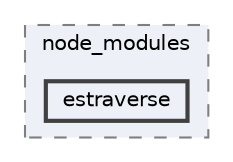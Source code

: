 digraph "pkiclassroomrescheduler/src/main/frontend/node_modules/estraverse"
{
 // LATEX_PDF_SIZE
  bgcolor="transparent";
  edge [fontname=Helvetica,fontsize=10,labelfontname=Helvetica,labelfontsize=10];
  node [fontname=Helvetica,fontsize=10,shape=box,height=0.2,width=0.4];
  compound=true
  subgraph clusterdir_72953eda66ccb3a2722c28e1c3e6c23b {
    graph [ bgcolor="#edf0f7", pencolor="grey50", label="node_modules", fontname=Helvetica,fontsize=10 style="filled,dashed", URL="dir_72953eda66ccb3a2722c28e1c3e6c23b.html",tooltip=""]
  dir_5105cb6ca58ed38a2583903d323eb26c [label="estraverse", fillcolor="#edf0f7", color="grey25", style="filled,bold", URL="dir_5105cb6ca58ed38a2583903d323eb26c.html",tooltip=""];
  }
}
